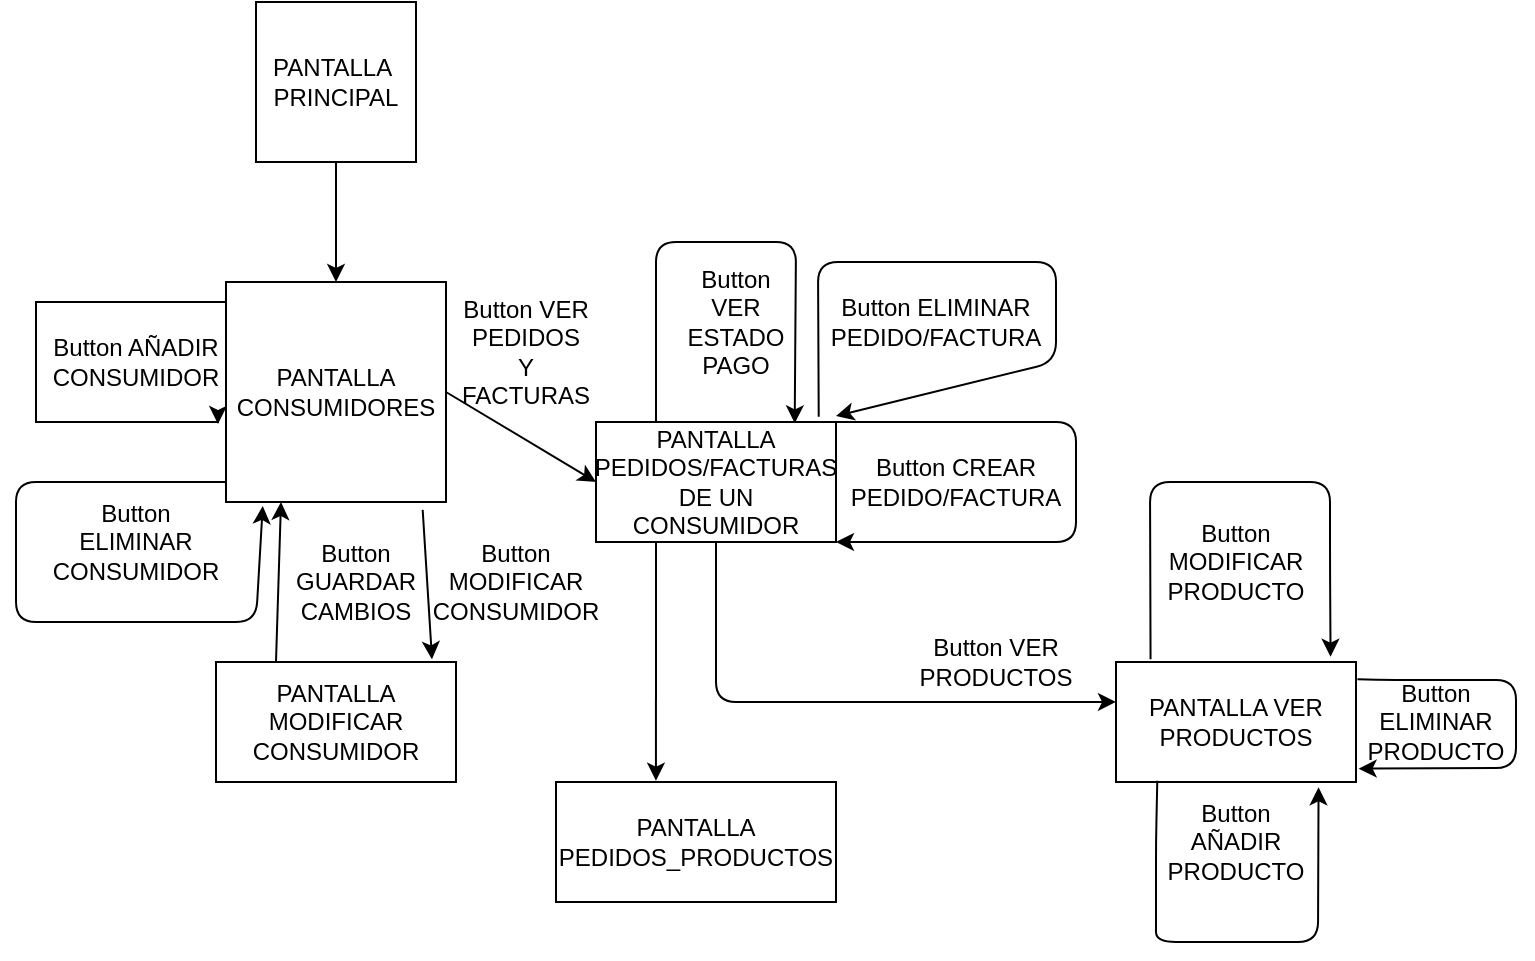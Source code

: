 
<mxfile version="13.9.2" type="github">

  <diagram id="cP0yp2udwZNhgFJAQ88W" name="Page-1">
    <mxGraphModel dx="782" dy="469" grid="1" gridSize="10" guides="1" tooltips="1" connect="1" arrows="1" fold="1" page="1" pageScale="1" pageWidth="850" pageHeight="1100" math="0" shadow="0">
      <root>
        <mxCell id="0" />
        <mxCell id="1" parent="0" />
        <mxCell id="lFta8kSSbknl5XpenkpC-1" value="PANTALLA&amp;nbsp;&lt;br&gt;PRINCIPAL" style="whiteSpace=wrap;html=1;aspect=fixed;" parent="1" vertex="1">
          <mxGeometry x="310" y="30" width="80" height="80" as="geometry" />
        </mxCell>
        <mxCell id="lFta8kSSbknl5XpenkpC-3" value="" style="endArrow=classic;html=1;exitX=0.5;exitY=1;exitDx=0;exitDy=0;entryX=0.5;entryY=0;entryDx=0;entryDy=0;" parent="1" source="lFta8kSSbknl5XpenkpC-1" target="lFta8kSSbknl5XpenkpC-4" edge="1">
          <mxGeometry width="50" height="50" relative="1" as="geometry">
            <mxPoint x="380" y="290" as="sourcePoint" />
            <mxPoint x="430" y="240" as="targetPoint" />
          </mxGeometry>
        </mxCell>
        <mxCell id="lFta8kSSbknl5XpenkpC-53" style="edgeStyle=orthogonalEdgeStyle;rounded=0;orthogonalLoop=1;jettySize=auto;html=1;exitX=0;exitY=0.25;exitDx=0;exitDy=0;" parent="1" source="lFta8kSSbknl5XpenkpC-4" edge="1">
          <mxGeometry relative="1" as="geometry">
            <mxPoint x="291" y="241" as="targetPoint" />
            <Array as="points">
              <mxPoint x="295" y="180" />
              <mxPoint x="200" y="180" />
              <mxPoint x="200" y="240" />
              <mxPoint x="291" y="240" />
            </Array>
          </mxGeometry>
        </mxCell>
        <mxCell id="lFta8kSSbknl5XpenkpC-4" value="PANTALLA CONSUMIDORES" style="whiteSpace=wrap;html=1;aspect=fixed;" parent="1" vertex="1">
          <mxGeometry x="295" y="170" width="110" height="110" as="geometry" />
        </mxCell>
        <mxCell id="lFta8kSSbknl5XpenkpC-12" value="PANTALLA MODIFICAR CONSUMIDOR" style="rounded=0;whiteSpace=wrap;html=1;" parent="1" vertex="1">
          <mxGeometry x="290" y="360" width="120" height="60" as="geometry" />
        </mxCell>

        <mxCell id="lFta8kSSbknl5XpenkpC-14" value="" style="endArrow=classic;html=1;exitX=0.894;exitY=1.036;exitDx=0;exitDy=0;entryX=0.9;entryY=-0.022;entryDx=0;entryDy=0;exitPerimeter=0;entryPerimeter=0;" parent="1" source="lFta8kSSbknl5XpenkpC-4" edge="1" target="lFta8kSSbknl5XpenkpC-12">

          <mxGeometry width="50" height="50" relative="1" as="geometry">
            <mxPoint x="350" y="280" as="sourcePoint" />
            <mxPoint x="350" y="360" as="targetPoint" />
            <Array as="points" />
          </mxGeometry>
        </mxCell>
        <mxCell id="lFta8kSSbknl5XpenkpC-21" value="Button MODIFICAR CONSUMIDOR" style="text;html=1;strokeColor=none;fillColor=none;align=center;verticalAlign=middle;whiteSpace=wrap;rounded=0;" parent="1" vertex="1">

          <mxGeometry x="420" y="310" width="40" height="20" as="geometry" />

        </mxCell>
        <mxCell id="lFta8kSSbknl5XpenkpC-25" value="PANTALLA PEDIDOS/FACTURAS DE UN CONSUMIDOR" style="rounded=0;whiteSpace=wrap;html=1;" parent="1" vertex="1">
          <mxGeometry x="480" y="240" width="120" height="60" as="geometry" />
        </mxCell>
        <mxCell id="lFta8kSSbknl5XpenkpC-26" value="" style="endArrow=classic;html=1;exitX=1;exitY=0.5;exitDx=0;exitDy=0;entryX=0;entryY=0.5;entryDx=0;entryDy=0;" parent="1" source="lFta8kSSbknl5XpenkpC-4" target="lFta8kSSbknl5XpenkpC-25" edge="1">
          <mxGeometry width="50" height="50" relative="1" as="geometry">
            <mxPoint x="380" y="310" as="sourcePoint" />
            <mxPoint x="430" y="260" as="targetPoint" />
          </mxGeometry>
        </mxCell>
        <mxCell id="lFta8kSSbknl5XpenkpC-31" value="PANTALLA VER PRODUCTOS" style="rounded=0;whiteSpace=wrap;html=1;" parent="1" vertex="1">

          <mxGeometry x="740" y="360" width="120" height="60" as="geometry" />
        </mxCell>
        <mxCell id="lFta8kSSbknl5XpenkpC-32" value="" style="endArrow=classic;html=1;exitX=0.5;exitY=1;exitDx=0;exitDy=0;entryX=0;entryY=0.333;entryDx=0;entryDy=0;entryPerimeter=0;" parent="1" source="lFta8kSSbknl5XpenkpC-25" edge="1" target="lFta8kSSbknl5XpenkpC-31">
          <mxGeometry width="50" height="50" relative="1" as="geometry">
            <mxPoint x="380" y="270" as="sourcePoint" />
            <mxPoint x="649" y="380" as="targetPoint" />
            <Array as="points">
              <mxPoint x="540" y="380" />
              <mxPoint x="590" y="380" />
            </Array>
          </mxGeometry>
        </mxCell>
        <mxCell id="lFta8kSSbknl5XpenkpC-48" value="Button VER PEDIDOS Y FACTURAS" style="text;html=1;strokeColor=none;fillColor=none;align=center;verticalAlign=middle;whiteSpace=wrap;rounded=0;" parent="1" vertex="1">
          <mxGeometry x="425" y="195" width="40" height="20" as="geometry" />
        </mxCell>
        <mxCell id="lFta8kSSbknl5XpenkpC-49" value="Button VER PRODUCTOS" style="text;html=1;strokeColor=none;fillColor=none;align=center;verticalAlign=middle;whiteSpace=wrap;rounded=0;" parent="1" vertex="1">

          <mxGeometry x="660" y="350" width="40" height="20" as="geometry" />

        </mxCell>
        <mxCell id="lFta8kSSbknl5XpenkpC-54" value="Button AÑADIR CONSUMIDOR" style="text;html=1;strokeColor=none;fillColor=none;align=center;verticalAlign=middle;whiteSpace=wrap;rounded=0;" parent="1" vertex="1">
          <mxGeometry x="230" y="200" width="40" height="20" as="geometry" />
        </mxCell>

        <mxCell id="lFta8kSSbknl5XpenkpC-56" value="" style="endArrow=classic;html=1;entryX=0.167;entryY=1.018;entryDx=0;entryDy=0;entryPerimeter=0;" parent="1" target="lFta8kSSbknl5XpenkpC-4" edge="1">

          <mxGeometry width="50" height="50" relative="1" as="geometry">
            <mxPoint x="295" y="270" as="sourcePoint" />
            <mxPoint x="310" y="282" as="targetPoint" />
            <Array as="points">
              <mxPoint x="190" y="270" />
              <mxPoint x="190" y="340" />
              <mxPoint x="310" y="340" />
            </Array>
          </mxGeometry>
        </mxCell>
        <mxCell id="lFta8kSSbknl5XpenkpC-57" value="Button ELIMINAR CONSUMIDOR" style="text;html=1;strokeColor=none;fillColor=none;align=center;verticalAlign=middle;whiteSpace=wrap;rounded=0;" parent="1" vertex="1">
          <mxGeometry x="230" y="290" width="40" height="20" as="geometry" />
        </mxCell>
        <mxCell id="lFta8kSSbknl5XpenkpC-61" value="Button AÑADIR PRODUCTO" style="text;html=1;strokeColor=none;fillColor=none;align=center;verticalAlign=middle;whiteSpace=wrap;rounded=0;" parent="1" vertex="1">

          <mxGeometry x="780" y="440" width="40" height="20" as="geometry" />
        </mxCell>
        <mxCell id="lFta8kSSbknl5XpenkpC-62" value="Button MODIFICAR PRODUCTO" style="text;html=1;strokeColor=none;fillColor=none;align=center;verticalAlign=middle;whiteSpace=wrap;rounded=0;" parent="1" vertex="1">
          <mxGeometry x="780" y="300" width="40" height="20" as="geometry" />
        </mxCell>
        <mxCell id="lFta8kSSbknl5XpenkpC-65" value="" style="endArrow=classic;html=1;entryX=0.844;entryY=1.044;entryDx=0;entryDy=0;entryPerimeter=0;exitX=0.172;exitY=0.989;exitDx=0;exitDy=0;exitPerimeter=0;" parent="1" target="lFta8kSSbknl5XpenkpC-31" edge="1" source="lFta8kSSbknl5XpenkpC-31">

          <mxGeometry width="50" height="50" relative="1" as="geometry">
            <mxPoint x="670" y="423" as="sourcePoint" />
            <mxPoint x="760" y="500" as="targetPoint" />
            <Array as="points">
              <mxPoint x="760" y="450" />
              <mxPoint x="760" y="480" />
              <mxPoint x="760" y="500" />
              <mxPoint x="841" y="500" />
            </Array>
          </mxGeometry>
        </mxCell>

        <mxCell id="lFta8kSSbknl5XpenkpC-67" value="" style="endArrow=classic;html=1;exitX=0.144;exitY=-0.022;exitDx=0;exitDy=0;entryX=0.894;entryY=-0.044;entryDx=0;entryDy=0;exitPerimeter=0;entryPerimeter=0;" parent="1" source="lFta8kSSbknl5XpenkpC-31" target="lFta8kSSbknl5XpenkpC-31" edge="1">

          <mxGeometry width="50" height="50" relative="1" as="geometry">
            <mxPoint x="500" y="450" as="sourcePoint" />
            <mxPoint x="550" y="400" as="targetPoint" />
            <Array as="points">

              <mxPoint x="757" y="270" />
              <mxPoint x="800" y="270" />
              <mxPoint x="847" y="270" />
              <mxPoint x="847" y="310" />

            </Array>
          </mxGeometry>
        </mxCell>
        <mxCell id="lFta8kSSbknl5XpenkpC-68" value="Button VER ESTADO PAGO" style="text;html=1;strokeColor=none;fillColor=none;align=center;verticalAlign=middle;whiteSpace=wrap;rounded=0;" parent="1" vertex="1">
          <mxGeometry x="530" y="180" width="40" height="20" as="geometry" />
        </mxCell>
        <mxCell id="lFta8kSSbknl5XpenkpC-70" value="" style="endArrow=classic;html=1;exitX=0.25;exitY=0;exitDx=0;exitDy=0;entryX=0.828;entryY=0.011;entryDx=0;entryDy=0;entryPerimeter=0;" parent="1" source="lFta8kSSbknl5XpenkpC-25" target="lFta8kSSbknl5XpenkpC-25" edge="1">
          <mxGeometry width="50" height="50" relative="1" as="geometry">
            <mxPoint x="500" y="300" as="sourcePoint" />
            <mxPoint x="550" y="250" as="targetPoint" />
            <Array as="points">
              <mxPoint x="510" y="150" />
              <mxPoint x="580" y="150" />
            </Array>
          </mxGeometry>
        </mxCell>
        <mxCell id="lFta8kSSbknl5XpenkpC-72" value="Button ELIMINAR PRODUCTO" style="text;html=1;strokeColor=none;fillColor=none;align=center;verticalAlign=middle;whiteSpace=wrap;rounded=0;" parent="1" vertex="1">

          <mxGeometry x="880" y="380" width="40" height="20" as="geometry" />
        </mxCell>
        <mxCell id="lFta8kSSbknl5XpenkpC-75" value="" style="endArrow=classic;html=1;exitX=1.006;exitY=0.144;exitDx=0;exitDy=0;entryX=1.011;entryY=0.889;entryDx=0;entryDy=0;exitPerimeter=0;entryPerimeter=0;" parent="1" source="lFta8kSSbknl5XpenkpC-31" target="lFta8kSSbknl5XpenkpC-31" edge="1">
          <mxGeometry width="50" height="50" relative="1" as="geometry">
            <mxPoint x="300" y="550" as="sourcePoint" />
            <mxPoint x="350" y="500" as="targetPoint" />
            <Array as="points">
              <mxPoint x="880" y="369" />
              <mxPoint x="940" y="369" />
              <mxPoint x="940" y="413" />
            </Array>
          </mxGeometry>
        </mxCell>
        <mxCell id="5JSQYzw1y2P7bzo1f6ry-1" value="" style="endArrow=classic;html=1;exitX=0.25;exitY=0;exitDx=0;exitDy=0;entryX=0.25;entryY=1;entryDx=0;entryDy=0;" edge="1" parent="1" source="lFta8kSSbknl5XpenkpC-12" target="lFta8kSSbknl5XpenkpC-4">
          <mxGeometry width="50" height="50" relative="1" as="geometry">
            <mxPoint x="110" y="420" as="sourcePoint" />
            <mxPoint x="160" y="370" as="targetPoint" />
          </mxGeometry>
        </mxCell>
        <mxCell id="5JSQYzw1y2P7bzo1f6ry-2" value="Button GUARDAR CAMBIOS" style="text;html=1;strokeColor=none;fillColor=none;align=center;verticalAlign=middle;whiteSpace=wrap;rounded=0;" vertex="1" parent="1">
          <mxGeometry x="340" y="310" width="40" height="20" as="geometry" />
        </mxCell>
        <mxCell id="5JSQYzw1y2P7bzo1f6ry-4" value="" style="endArrow=classic;html=1;exitX=1;exitY=0;exitDx=0;exitDy=0;entryX=1;entryY=1;entryDx=0;entryDy=0;" edge="1" parent="1" source="lFta8kSSbknl5XpenkpC-25" target="lFta8kSSbknl5XpenkpC-25">

          <mxGeometry width="50" height="50" relative="1" as="geometry">
            <mxPoint x="570" y="320" as="sourcePoint" />
            <mxPoint x="620" y="270" as="targetPoint" />
            <Array as="points">
              <mxPoint x="720" y="240" />
              <mxPoint x="720" y="300" />
              <mxPoint x="650" y="300" />
            </Array>
          </mxGeometry>
        </mxCell>
        <mxCell id="5JSQYzw1y2P7bzo1f6ry-5" value="Button CREAR PEDIDO/FACTURA" style="text;html=1;strokeColor=none;fillColor=none;align=center;verticalAlign=middle;whiteSpace=wrap;rounded=0;" vertex="1" parent="1">
          <mxGeometry x="640" y="260" width="40" height="20" as="geometry" />
        </mxCell>
        <mxCell id="5JSQYzw1y2P7bzo1f6ry-7" value="" style="endArrow=classic;html=1;exitX=0.25;exitY=1;exitDx=0;exitDy=0;entryX=0.357;entryY=-0.011;entryDx=0;entryDy=0;entryPerimeter=0;" edge="1" parent="1" source="lFta8kSSbknl5XpenkpC-25" target="5JSQYzw1y2P7bzo1f6ry-14">
          <mxGeometry width="50" height="50" relative="1" as="geometry">
            <mxPoint x="570" y="300" as="sourcePoint" />
            <mxPoint x="519.231" y="420" as="targetPoint" />
          </mxGeometry>
        </mxCell>
        <mxCell id="5JSQYzw1y2P7bzo1f6ry-9" value="Button ELIMINAR PEDIDO/FACTURA" style="text;html=1;strokeColor=none;fillColor=none;align=center;verticalAlign=middle;whiteSpace=wrap;rounded=0;" vertex="1" parent="1">
          <mxGeometry x="630" y="180" width="40" height="20" as="geometry" />
        </mxCell>
        <mxCell id="5JSQYzw1y2P7bzo1f6ry-11" value="" style="endArrow=classic;html=1;exitX=0.928;exitY=-0.044;exitDx=0;exitDy=0;exitPerimeter=0;" edge="1" parent="1" source="lFta8kSSbknl5XpenkpC-25">
          <mxGeometry width="50" height="50" relative="1" as="geometry">
            <mxPoint x="570" y="280" as="sourcePoint" />
            <mxPoint x="600" y="237" as="targetPoint" />
            <Array as="points">
              <mxPoint x="591" y="160" />
              <mxPoint x="710" y="160" />
              <mxPoint x="710" y="210" />
            </Array>
          </mxGeometry>
        </mxCell>
        <mxCell id="5JSQYzw1y2P7bzo1f6ry-14" value="PANTALLA PEDIDOS_PRODUCTOS" style="rounded=0;whiteSpace=wrap;html=1;" vertex="1" parent="1">
          <mxGeometry x="460" y="420" width="140" height="60" as="geometry" />
        </mxCell>
      </root>
    </mxGraphModel>
  </diagram>
</mxfile>
